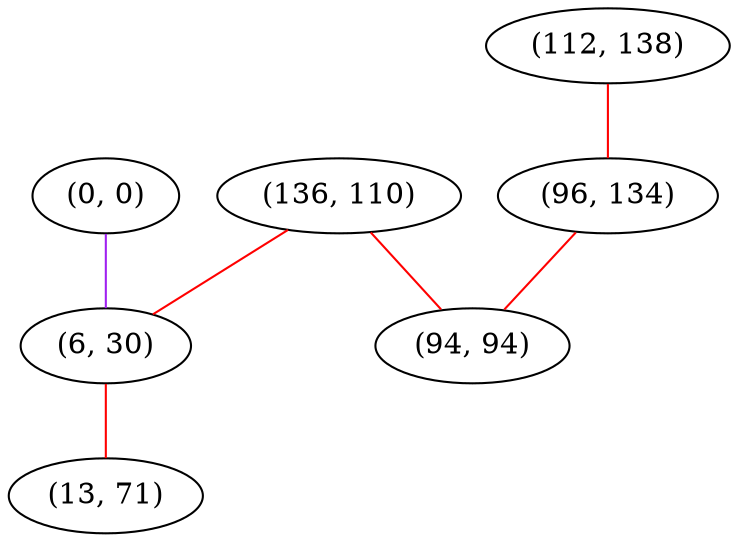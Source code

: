 graph "" {
"(136, 110)";
"(0, 0)";
"(112, 138)";
"(6, 30)";
"(96, 134)";
"(13, 71)";
"(94, 94)";
"(136, 110)" -- "(94, 94)"  [color=red, key=0, weight=1];
"(136, 110)" -- "(6, 30)"  [color=red, key=0, weight=1];
"(0, 0)" -- "(6, 30)"  [color=purple, key=0, weight=4];
"(112, 138)" -- "(96, 134)"  [color=red, key=0, weight=1];
"(6, 30)" -- "(13, 71)"  [color=red, key=0, weight=1];
"(96, 134)" -- "(94, 94)"  [color=red, key=0, weight=1];
}
